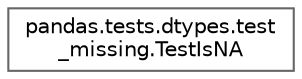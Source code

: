 digraph "Graphical Class Hierarchy"
{
 // LATEX_PDF_SIZE
  bgcolor="transparent";
  edge [fontname=Helvetica,fontsize=10,labelfontname=Helvetica,labelfontsize=10];
  node [fontname=Helvetica,fontsize=10,shape=box,height=0.2,width=0.4];
  rankdir="LR";
  Node0 [id="Node000000",label="pandas.tests.dtypes.test\l_missing.TestIsNA",height=0.2,width=0.4,color="grey40", fillcolor="white", style="filled",URL="$dc/dd0/classpandas_1_1tests_1_1dtypes_1_1test__missing_1_1TestIsNA.html",tooltip=" "];
}
